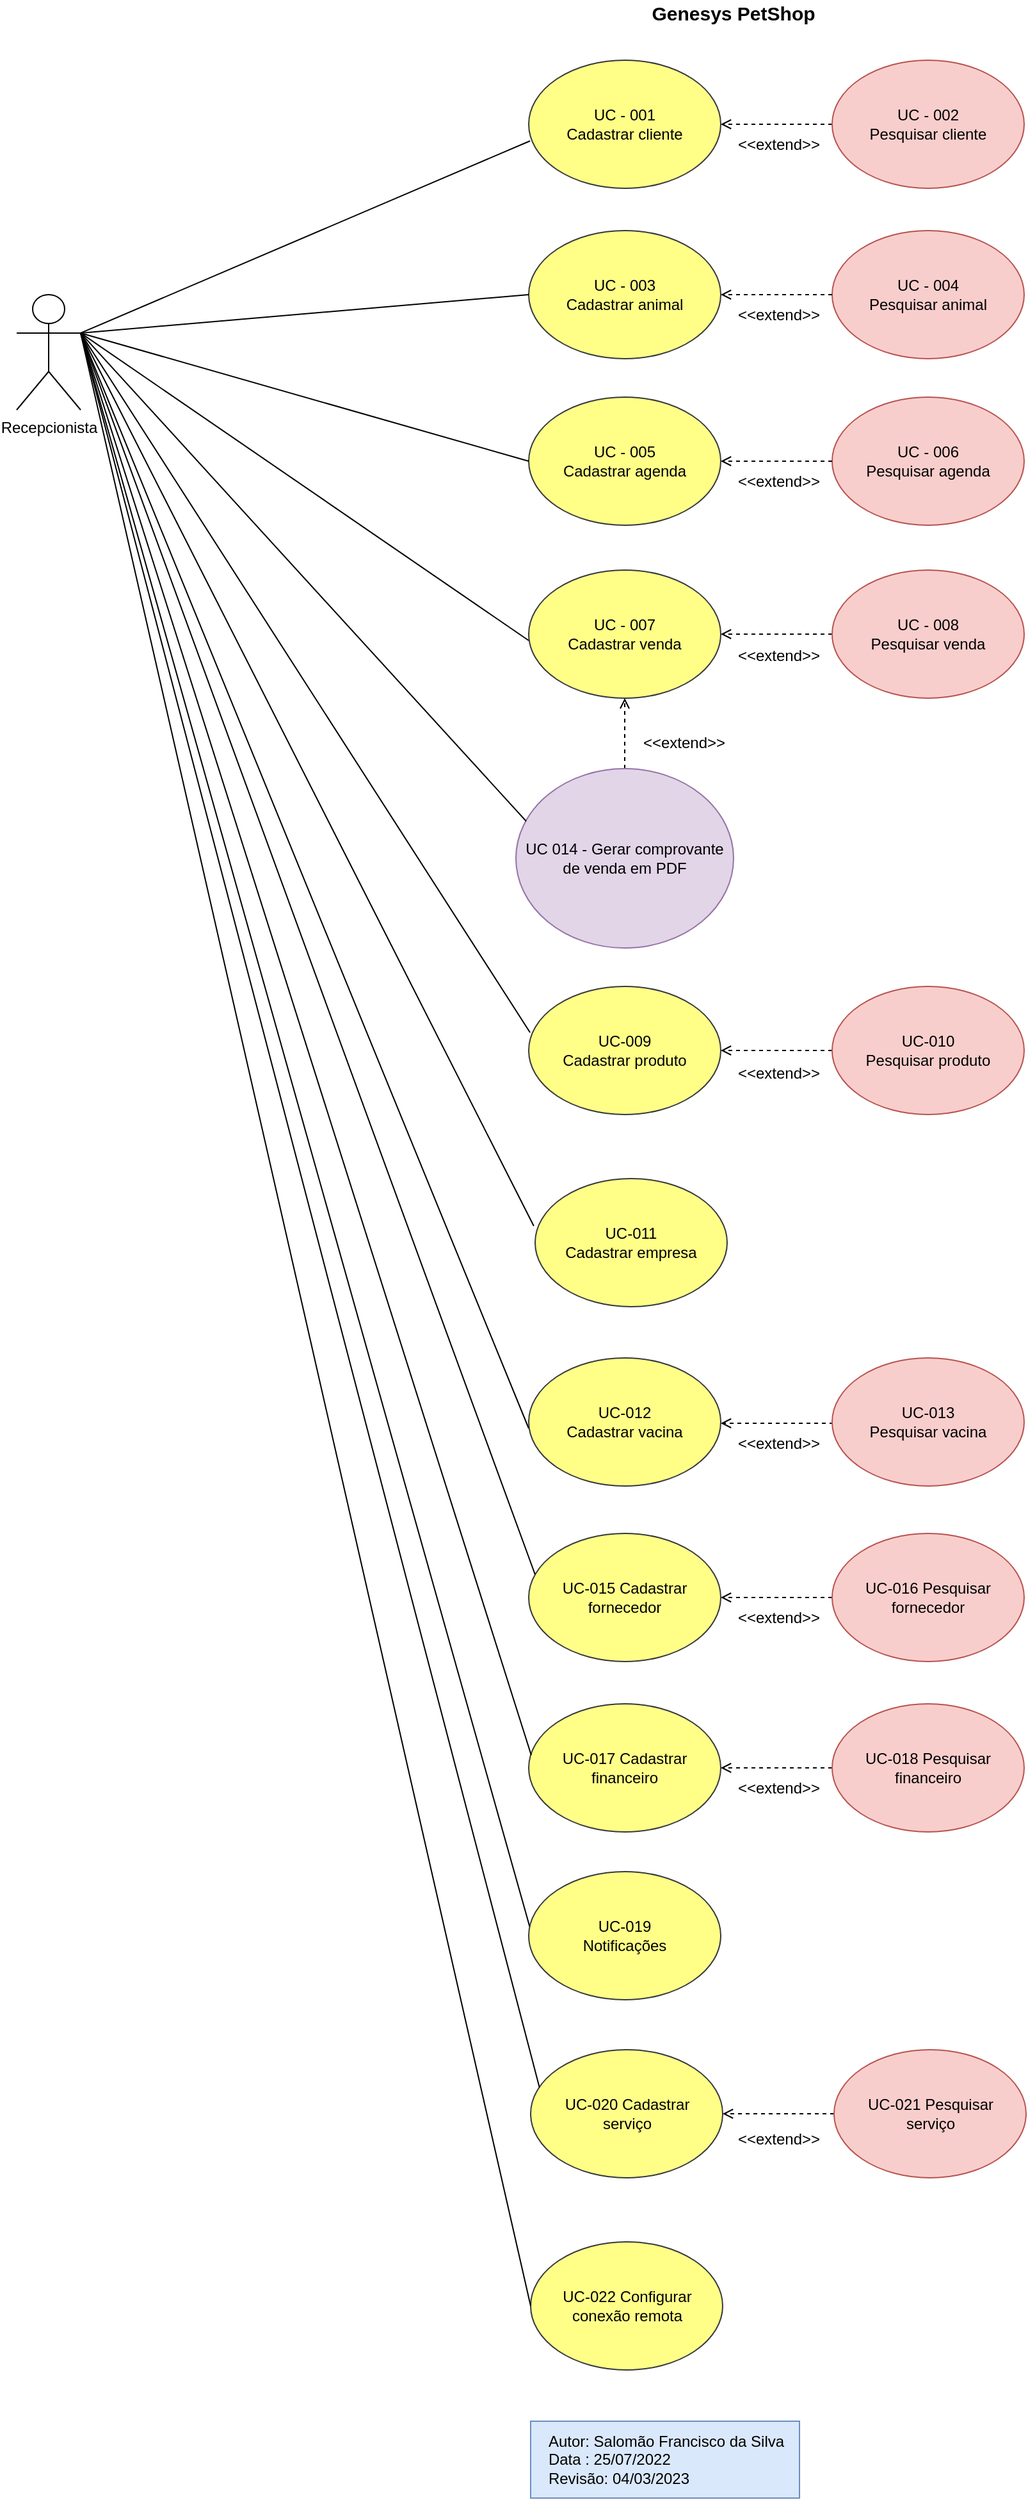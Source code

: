 <mxfile version="21.6.5" type="device">
  <diagram id="tQFxVSbKKZQ5qEw0nlMO" name="Página-1">
    <mxGraphModel dx="880" dy="532" grid="1" gridSize="10" guides="1" tooltips="1" connect="1" arrows="1" fold="1" page="1" pageScale="1" pageWidth="827" pageHeight="1169" math="0" shadow="0">
      <root>
        <mxCell id="0" />
        <mxCell id="1" parent="0" />
        <mxCell id="YxqezjpBidYLE9lboMc1-1" value="UC - 001&lt;br&gt;Cadastrar cliente" style="ellipse;whiteSpace=wrap;html=1;fillColor=#ffff88;strokeColor=#36393d;" parent="1" vertex="1">
          <mxGeometry x="440" y="77" width="150" height="100" as="geometry" />
        </mxCell>
        <mxCell id="YxqezjpBidYLE9lboMc1-5" value="Recepcionista" style="shape=umlActor;verticalLabelPosition=bottom;verticalAlign=top;html=1;outlineConnect=0;" parent="1" vertex="1">
          <mxGeometry x="40" y="260" width="50" height="90" as="geometry" />
        </mxCell>
        <mxCell id="YxqezjpBidYLE9lboMc1-6" value="" style="endArrow=none;html=1;entryX=0.007;entryY=0.63;entryDx=0;entryDy=0;entryPerimeter=0;exitX=1;exitY=0.333;exitDx=0;exitDy=0;exitPerimeter=0;" parent="1" source="YxqezjpBidYLE9lboMc1-5" target="YxqezjpBidYLE9lboMc1-1" edge="1">
          <mxGeometry width="50" height="50" relative="1" as="geometry">
            <mxPoint x="250" y="220" as="sourcePoint" />
            <mxPoint x="440" y="140" as="targetPoint" />
          </mxGeometry>
        </mxCell>
        <mxCell id="YxqezjpBidYLE9lboMc1-10" value="&lt;font style=&quot;font-size: 15px&quot;&gt;&lt;b&gt;Genesys PetShop&lt;/b&gt;&lt;/font&gt;" style="text;html=1;strokeColor=none;fillColor=none;align=center;verticalAlign=middle;whiteSpace=wrap;rounded=0;" parent="1" vertex="1">
          <mxGeometry x="380" y="30" width="440" height="20" as="geometry" />
        </mxCell>
        <mxCell id="YxqezjpBidYLE9lboMc1-11" style="edgeStyle=orthogonalEdgeStyle;rounded=0;orthogonalLoop=1;jettySize=auto;html=1;entryX=1;entryY=0.5;entryDx=0;entryDy=0;endArrow=open;endFill=0;dashed=1;" parent="1" source="YxqezjpBidYLE9lboMc1-12" target="YxqezjpBidYLE9lboMc1-1" edge="1">
          <mxGeometry relative="1" as="geometry" />
        </mxCell>
        <mxCell id="YxqezjpBidYLE9lboMc1-12" value="UC - 002&lt;br&gt;Pesquisar cliente" style="ellipse;whiteSpace=wrap;html=1;fillColor=#f8cecc;strokeColor=#b85450;" parent="1" vertex="1">
          <mxGeometry x="677" y="77" width="150" height="100" as="geometry" />
        </mxCell>
        <mxCell id="YxqezjpBidYLE9lboMc1-13" style="edgeStyle=orthogonalEdgeStyle;rounded=0;orthogonalLoop=1;jettySize=auto;html=1;entryX=1;entryY=0.5;entryDx=0;entryDy=0;endArrow=none;endFill=0;" parent="1" edge="1">
          <mxGeometry relative="1" as="geometry">
            <mxPoint x="470" y="357" as="targetPoint" />
          </mxGeometry>
        </mxCell>
        <mxCell id="YxqezjpBidYLE9lboMc1-15" value="&lt;div style=&quot;text-align: left&quot;&gt;&lt;span&gt;Autor: Salomão Francisco da Silva&lt;/span&gt;&lt;/div&gt;&lt;div style=&quot;text-align: left&quot;&gt;&lt;span&gt;Data : 25/07/2022&lt;/span&gt;&lt;/div&gt;&lt;div style=&quot;text-align: left&quot;&gt;Revisão: 04/03/2023&lt;/div&gt;" style="text;html=1;align=center;verticalAlign=middle;resizable=0;points=[];autosize=1;fillColor=#dae8fc;strokeColor=#6c8ebf;" parent="1" vertex="1">
          <mxGeometry x="441.5" y="1920" width="210" height="60" as="geometry" />
        </mxCell>
        <mxCell id="YxqezjpBidYLE9lboMc1-24" style="edgeStyle=orthogonalEdgeStyle;rounded=0;orthogonalLoop=1;jettySize=auto;html=1;entryX=0;entryY=0.5;entryDx=0;entryDy=0;endArrow=none;endFill=0;" parent="1" edge="1">
          <mxGeometry relative="1" as="geometry">
            <mxPoint x="470" y="803" as="sourcePoint" />
          </mxGeometry>
        </mxCell>
        <mxCell id="YxqezjpBidYLE9lboMc1-28" style="edgeStyle=orthogonalEdgeStyle;rounded=0;orthogonalLoop=1;jettySize=auto;html=1;entryX=0;entryY=0.5;entryDx=0;entryDy=0;endArrow=none;endFill=0;" parent="1" edge="1">
          <mxGeometry relative="1" as="geometry">
            <mxPoint x="470" y="917" as="sourcePoint" />
          </mxGeometry>
        </mxCell>
        <mxCell id="YxqezjpBidYLE9lboMc1-34" value="UC - 003&lt;br&gt;Cadastrar animal" style="ellipse;whiteSpace=wrap;html=1;fillColor=#ffff88;strokeColor=#36393d;" parent="1" vertex="1">
          <mxGeometry x="440" y="210" width="150" height="100" as="geometry" />
        </mxCell>
        <mxCell id="YxqezjpBidYLE9lboMc1-35" value="UC - 004&lt;br&gt;Pesquisar animal" style="ellipse;whiteSpace=wrap;html=1;fillColor=#f8cecc;strokeColor=#b85450;" parent="1" vertex="1">
          <mxGeometry x="677" y="210" width="150" height="100" as="geometry" />
        </mxCell>
        <mxCell id="YxqezjpBidYLE9lboMc1-36" style="edgeStyle=orthogonalEdgeStyle;rounded=0;orthogonalLoop=1;jettySize=auto;html=1;entryX=1;entryY=0.5;entryDx=0;entryDy=0;endArrow=open;endFill=0;dashed=1;" parent="1" source="YxqezjpBidYLE9lboMc1-35" target="YxqezjpBidYLE9lboMc1-34" edge="1">
          <mxGeometry relative="1" as="geometry" />
        </mxCell>
        <mxCell id="YxqezjpBidYLE9lboMc1-37" value="" style="endArrow=none;html=1;entryX=0;entryY=0.5;entryDx=0;entryDy=0;exitX=1;exitY=0.333;exitDx=0;exitDy=0;exitPerimeter=0;" parent="1" source="YxqezjpBidYLE9lboMc1-5" target="YxqezjpBidYLE9lboMc1-34" edge="1">
          <mxGeometry width="50" height="50" relative="1" as="geometry">
            <mxPoint x="250" y="220" as="sourcePoint" />
            <mxPoint x="440" y="277" as="targetPoint" />
          </mxGeometry>
        </mxCell>
        <mxCell id="Cub7JUL8dpiAMN9NoVPt-1" value="UC - 005&lt;br&gt;Cadastrar agenda" style="ellipse;whiteSpace=wrap;html=1;fillColor=#ffff88;strokeColor=#36393d;" parent="1" vertex="1">
          <mxGeometry x="440" y="340" width="150" height="100" as="geometry" />
        </mxCell>
        <mxCell id="Cub7JUL8dpiAMN9NoVPt-2" value="UC - 006&lt;br&gt;Pesquisar agenda" style="ellipse;whiteSpace=wrap;html=1;fillColor=#f8cecc;strokeColor=#b85450;" parent="1" vertex="1">
          <mxGeometry x="677" y="340" width="150" height="100" as="geometry" />
        </mxCell>
        <mxCell id="Cub7JUL8dpiAMN9NoVPt-3" style="edgeStyle=orthogonalEdgeStyle;rounded=0;orthogonalLoop=1;jettySize=auto;html=1;entryX=1;entryY=0.5;entryDx=0;entryDy=0;endArrow=open;endFill=0;dashed=1;" parent="1" source="Cub7JUL8dpiAMN9NoVPt-2" target="Cub7JUL8dpiAMN9NoVPt-1" edge="1">
          <mxGeometry relative="1" as="geometry" />
        </mxCell>
        <mxCell id="Cub7JUL8dpiAMN9NoVPt-4" value="" style="endArrow=none;html=1;entryX=0;entryY=0.5;entryDx=0;entryDy=0;exitX=1;exitY=0.333;exitDx=0;exitDy=0;exitPerimeter=0;" parent="1" source="YxqezjpBidYLE9lboMc1-5" target="Cub7JUL8dpiAMN9NoVPt-1" edge="1">
          <mxGeometry width="50" height="50" relative="1" as="geometry">
            <mxPoint x="250" y="220" as="sourcePoint" />
            <mxPoint x="450" y="270" as="targetPoint" />
          </mxGeometry>
        </mxCell>
        <mxCell id="JPexp3qtp5KdY5VzEhq1-1" value="UC - 007&lt;br&gt;Cadastrar venda" style="ellipse;whiteSpace=wrap;html=1;fillColor=#ffff88;strokeColor=#36393d;" parent="1" vertex="1">
          <mxGeometry x="440" y="475" width="150" height="100" as="geometry" />
        </mxCell>
        <mxCell id="657BVYcHnYqltQ0i0XoH-2" style="edgeStyle=orthogonalEdgeStyle;rounded=0;orthogonalLoop=1;jettySize=auto;html=1;entryX=1;entryY=0.5;entryDx=0;entryDy=0;dashed=1;endArrow=open;endFill=0;" parent="1" source="JPexp3qtp5KdY5VzEhq1-2" target="JPexp3qtp5KdY5VzEhq1-1" edge="1">
          <mxGeometry relative="1" as="geometry" />
        </mxCell>
        <mxCell id="JPexp3qtp5KdY5VzEhq1-2" value="UC - 008&lt;br&gt;Pesquisar venda" style="ellipse;whiteSpace=wrap;html=1;fillColor=#f8cecc;strokeColor=#b85450;" parent="1" vertex="1">
          <mxGeometry x="677" y="475" width="150" height="100" as="geometry" />
        </mxCell>
        <mxCell id="JPexp3qtp5KdY5VzEhq1-4" value="" style="endArrow=none;html=1;rounded=0;exitX=0;exitY=0.55;exitDx=0;exitDy=0;exitPerimeter=0;entryX=1;entryY=0.333;entryDx=0;entryDy=0;entryPerimeter=0;" parent="1" source="JPexp3qtp5KdY5VzEhq1-1" target="YxqezjpBidYLE9lboMc1-5" edge="1">
          <mxGeometry width="50" height="50" relative="1" as="geometry">
            <mxPoint x="320" y="350" as="sourcePoint" />
            <mxPoint x="250" y="220" as="targetPoint" />
          </mxGeometry>
        </mxCell>
        <mxCell id="402y7jPxNAECp9g6GM-7-3" value="" style="endArrow=none;html=1;rounded=0;exitX=0;exitY=0.55;exitDx=0;exitDy=0;exitPerimeter=0;entryX=1;entryY=0.333;entryDx=0;entryDy=0;entryPerimeter=0;" parent="1" source="402y7jPxNAECp9g6GM-7-4" target="YxqezjpBidYLE9lboMc1-5" edge="1">
          <mxGeometry width="50" height="50" relative="1" as="geometry">
            <mxPoint x="320" y="477.5" as="sourcePoint" />
            <mxPoint x="250" y="220" as="targetPoint" />
          </mxGeometry>
        </mxCell>
        <mxCell id="402y7jPxNAECp9g6GM-7-4" value="UC-012 &lt;br&gt;Cadastrar vacina" style="ellipse;whiteSpace=wrap;html=1;fillColor=#ffff88;strokeColor=#36393d;" parent="1" vertex="1">
          <mxGeometry x="440" y="1090" width="150" height="100" as="geometry" />
        </mxCell>
        <mxCell id="657BVYcHnYqltQ0i0XoH-7" style="edgeStyle=orthogonalEdgeStyle;rounded=0;orthogonalLoop=1;jettySize=auto;html=1;entryX=1;entryY=0.5;entryDx=0;entryDy=0;dashed=1;endArrow=open;endFill=0;" parent="1" edge="1">
          <mxGeometry relative="1" as="geometry">
            <mxPoint x="720" y="1141" as="sourcePoint" />
            <mxPoint x="590" y="1141" as="targetPoint" />
          </mxGeometry>
        </mxCell>
        <mxCell id="402y7jPxNAECp9g6GM-7-6" value="UC-013 &lt;br&gt;Pesquisar vacina" style="ellipse;whiteSpace=wrap;html=1;fillColor=#f8cecc;strokeColor=#b85450;" parent="1" vertex="1">
          <mxGeometry x="677" y="1090" width="150" height="100" as="geometry" />
        </mxCell>
        <mxCell id="657BVYcHnYqltQ0i0XoH-22" style="edgeStyle=orthogonalEdgeStyle;rounded=0;orthogonalLoop=1;jettySize=auto;html=1;entryX=0.5;entryY=1;entryDx=0;entryDy=0;endArrow=open;endFill=0;dashed=1;" parent="1" source="NOYukPaWQ7m34npIKvg9-1" target="JPexp3qtp5KdY5VzEhq1-1" edge="1">
          <mxGeometry relative="1" as="geometry" />
        </mxCell>
        <mxCell id="NOYukPaWQ7m34npIKvg9-1" value="UC 014 -&amp;nbsp;Gerar comprovante de venda em PDF" style="ellipse;whiteSpace=wrap;html=1;fillColor=#e1d5e7;strokeColor=#9673a6;" parent="1" vertex="1">
          <mxGeometry x="430" y="630" width="170" height="140" as="geometry" />
        </mxCell>
        <mxCell id="NOYukPaWQ7m34npIKvg9-2" value="" style="endArrow=none;html=1;rounded=0;exitX=0.047;exitY=0.293;exitDx=0;exitDy=0;exitPerimeter=0;entryX=1;entryY=0.333;entryDx=0;entryDy=0;entryPerimeter=0;" parent="1" source="NOYukPaWQ7m34npIKvg9-1" target="YxqezjpBidYLE9lboMc1-5" edge="1">
          <mxGeometry width="50" height="50" relative="1" as="geometry">
            <mxPoint x="390" y="460" as="sourcePoint" />
            <mxPoint x="250" y="220" as="targetPoint" />
          </mxGeometry>
        </mxCell>
        <mxCell id="NOYukPaWQ7m34npIKvg9-5" value="&amp;lt;&amp;lt;extend&amp;gt;&amp;gt;" style="text;html=1;align=center;verticalAlign=middle;resizable=0;points=[];autosize=1;" parent="1" vertex="1">
          <mxGeometry x="521" y="600" width="80" height="20" as="geometry" />
        </mxCell>
        <mxCell id="657BVYcHnYqltQ0i0XoH-3" value="&amp;lt;&amp;lt;extend&amp;gt;&amp;gt;" style="text;html=1;align=center;verticalAlign=middle;resizable=0;points=[];autosize=1;strokeColor=none;fillColor=none;" parent="1" vertex="1">
          <mxGeometry x="595" y="133" width="80" height="20" as="geometry" />
        </mxCell>
        <mxCell id="657BVYcHnYqltQ0i0XoH-4" value="&amp;lt;&amp;lt;extend&amp;gt;&amp;gt;" style="text;html=1;align=center;verticalAlign=middle;resizable=0;points=[];autosize=1;strokeColor=none;fillColor=none;" parent="1" vertex="1">
          <mxGeometry x="595" y="266" width="80" height="20" as="geometry" />
        </mxCell>
        <mxCell id="657BVYcHnYqltQ0i0XoH-5" value="&amp;lt;&amp;lt;extend&amp;gt;&amp;gt;" style="text;html=1;align=center;verticalAlign=middle;resizable=0;points=[];autosize=1;strokeColor=none;fillColor=none;" parent="1" vertex="1">
          <mxGeometry x="595" y="396" width="80" height="20" as="geometry" />
        </mxCell>
        <mxCell id="657BVYcHnYqltQ0i0XoH-6" value="&amp;lt;&amp;lt;extend&amp;gt;&amp;gt;" style="text;html=1;align=center;verticalAlign=middle;resizable=0;points=[];autosize=1;strokeColor=none;fillColor=none;" parent="1" vertex="1">
          <mxGeometry x="595" y="532" width="80" height="20" as="geometry" />
        </mxCell>
        <mxCell id="657BVYcHnYqltQ0i0XoH-8" value="&amp;lt;&amp;lt;extend&amp;gt;&amp;gt;" style="text;html=1;align=center;verticalAlign=middle;resizable=0;points=[];autosize=1;strokeColor=none;fillColor=none;" parent="1" vertex="1">
          <mxGeometry x="595" y="1147" width="80" height="20" as="geometry" />
        </mxCell>
        <mxCell id="657BVYcHnYqltQ0i0XoH-9" value="UC-015 Cadastrar fornecedor" style="ellipse;whiteSpace=wrap;html=1;fillColor=#ffff88;strokeColor=#36393d;" parent="1" vertex="1">
          <mxGeometry x="440" y="1227" width="150" height="100" as="geometry" />
        </mxCell>
        <mxCell id="657BVYcHnYqltQ0i0XoH-10" style="edgeStyle=orthogonalEdgeStyle;rounded=0;orthogonalLoop=1;jettySize=auto;html=1;entryX=1;entryY=0.5;entryDx=0;entryDy=0;dashed=1;endArrow=open;endFill=0;" parent="1" source="657BVYcHnYqltQ0i0XoH-11" target="657BVYcHnYqltQ0i0XoH-9" edge="1">
          <mxGeometry relative="1" as="geometry" />
        </mxCell>
        <mxCell id="657BVYcHnYqltQ0i0XoH-11" value="UC-016 Pesquisar fornecedor" style="ellipse;whiteSpace=wrap;html=1;fillColor=#f8cecc;strokeColor=#b85450;" parent="1" vertex="1">
          <mxGeometry x="677" y="1227" width="150" height="100" as="geometry" />
        </mxCell>
        <mxCell id="657BVYcHnYqltQ0i0XoH-12" value="&amp;lt;&amp;lt;extend&amp;gt;&amp;gt;" style="text;html=1;align=center;verticalAlign=middle;resizable=0;points=[];autosize=1;strokeColor=none;fillColor=none;" parent="1" vertex="1">
          <mxGeometry x="595" y="1283" width="80" height="20" as="geometry" />
        </mxCell>
        <mxCell id="657BVYcHnYqltQ0i0XoH-13" value="" style="endArrow=none;html=1;rounded=0;entryX=1;entryY=0.333;entryDx=0;entryDy=0;entryPerimeter=0;exitX=0.033;exitY=0.32;exitDx=0;exitDy=0;exitPerimeter=0;" parent="1" source="657BVYcHnYqltQ0i0XoH-9" target="YxqezjpBidYLE9lboMc1-5" edge="1">
          <mxGeometry width="50" height="50" relative="1" as="geometry">
            <mxPoint x="450" y="1000" as="sourcePoint" />
            <mxPoint x="250" y="220" as="targetPoint" />
          </mxGeometry>
        </mxCell>
        <mxCell id="657BVYcHnYqltQ0i0XoH-14" value="UC-017 Cadastrar financeiro" style="ellipse;whiteSpace=wrap;html=1;fillColor=#ffff88;strokeColor=#36393d;" parent="1" vertex="1">
          <mxGeometry x="440" y="1360" width="150" height="100" as="geometry" />
        </mxCell>
        <mxCell id="657BVYcHnYqltQ0i0XoH-15" style="edgeStyle=orthogonalEdgeStyle;rounded=0;orthogonalLoop=1;jettySize=auto;html=1;entryX=1;entryY=0.5;entryDx=0;entryDy=0;dashed=1;endArrow=open;endFill=0;" parent="1" source="657BVYcHnYqltQ0i0XoH-16" target="657BVYcHnYqltQ0i0XoH-14" edge="1">
          <mxGeometry relative="1" as="geometry" />
        </mxCell>
        <mxCell id="657BVYcHnYqltQ0i0XoH-16" value="UC-018 Pesquisar financeiro" style="ellipse;whiteSpace=wrap;html=1;fillColor=#f8cecc;strokeColor=#b85450;" parent="1" vertex="1">
          <mxGeometry x="677" y="1360" width="150" height="100" as="geometry" />
        </mxCell>
        <mxCell id="657BVYcHnYqltQ0i0XoH-17" value="&amp;lt;&amp;lt;extend&amp;gt;&amp;gt;" style="text;html=1;align=center;verticalAlign=middle;resizable=0;points=[];autosize=1;strokeColor=none;fillColor=none;" parent="1" vertex="1">
          <mxGeometry x="595" y="1416" width="80" height="20" as="geometry" />
        </mxCell>
        <mxCell id="657BVYcHnYqltQ0i0XoH-18" value="" style="endArrow=none;html=1;rounded=0;exitX=0.013;exitY=0.4;exitDx=0;exitDy=0;exitPerimeter=0;" parent="1" source="657BVYcHnYqltQ0i0XoH-14" edge="1">
          <mxGeometry width="50" height="50" relative="1" as="geometry">
            <mxPoint x="510" y="1150" as="sourcePoint" />
            <mxPoint x="90" y="290" as="targetPoint" />
          </mxGeometry>
        </mxCell>
        <mxCell id="657BVYcHnYqltQ0i0XoH-20" value="" style="endArrow=none;html=1;rounded=0;exitX=0.007;exitY=0.44;exitDx=0;exitDy=0;exitPerimeter=0;" parent="1" source="657BVYcHnYqltQ0i0XoH-21" edge="1">
          <mxGeometry width="50" height="50" relative="1" as="geometry">
            <mxPoint x="450.05" y="1350" as="sourcePoint" />
            <mxPoint x="90" y="290" as="targetPoint" />
          </mxGeometry>
        </mxCell>
        <mxCell id="657BVYcHnYqltQ0i0XoH-21" value="UC-019 &lt;br&gt;Notificações" style="ellipse;whiteSpace=wrap;html=1;fillColor=#ffff88;strokeColor=#36393d;" parent="1" vertex="1">
          <mxGeometry x="440" y="1491" width="150" height="100" as="geometry" />
        </mxCell>
        <mxCell id="HaS_QrncKNHMMceU__iD-1" value="UC-009 &lt;br&gt;Cadastrar produto" style="ellipse;whiteSpace=wrap;html=1;fillColor=#ffff88;strokeColor=#36393d;" parent="1" vertex="1">
          <mxGeometry x="440" y="800" width="150" height="100" as="geometry" />
        </mxCell>
        <mxCell id="HaS_QrncKNHMMceU__iD-3" style="edgeStyle=orthogonalEdgeStyle;rounded=0;orthogonalLoop=1;jettySize=auto;html=1;entryX=1;entryY=0.5;entryDx=0;entryDy=0;dashed=1;endArrow=open;endFill=0;" parent="1" source="HaS_QrncKNHMMceU__iD-2" target="HaS_QrncKNHMMceU__iD-1" edge="1">
          <mxGeometry relative="1" as="geometry" />
        </mxCell>
        <mxCell id="HaS_QrncKNHMMceU__iD-2" value="UC-010 &lt;br&gt;Pesquisar produto" style="ellipse;whiteSpace=wrap;html=1;fillColor=#f8cecc;strokeColor=#b85450;" parent="1" vertex="1">
          <mxGeometry x="677" y="800" width="150" height="100" as="geometry" />
        </mxCell>
        <mxCell id="HaS_QrncKNHMMceU__iD-4" value="UC-011 &lt;br&gt;Cadastrar empresa" style="ellipse;whiteSpace=wrap;html=1;fillColor=#ffff88;strokeColor=#36393d;" parent="1" vertex="1">
          <mxGeometry x="445" y="950" width="150" height="100" as="geometry" />
        </mxCell>
        <mxCell id="HaS_QrncKNHMMceU__iD-7" value="&amp;lt;&amp;lt;extend&amp;gt;&amp;gt;" style="text;html=1;align=center;verticalAlign=middle;resizable=0;points=[];autosize=1;strokeColor=none;fillColor=none;" parent="1" vertex="1">
          <mxGeometry x="595" y="858" width="80" height="20" as="geometry" />
        </mxCell>
        <mxCell id="HaS_QrncKNHMMceU__iD-9" value="" style="endArrow=none;html=1;rounded=0;exitX=0.007;exitY=0.36;exitDx=0;exitDy=0;exitPerimeter=0;" parent="1" source="HaS_QrncKNHMMceU__iD-1" edge="1">
          <mxGeometry width="50" height="50" relative="1" as="geometry">
            <mxPoint x="560" y="830" as="sourcePoint" />
            <mxPoint x="90" y="290" as="targetPoint" />
          </mxGeometry>
        </mxCell>
        <mxCell id="HaS_QrncKNHMMceU__iD-10" value="" style="endArrow=none;html=1;rounded=0;exitX=-0.007;exitY=0.37;exitDx=0;exitDy=0;exitPerimeter=0;" parent="1" source="HaS_QrncKNHMMceU__iD-4" edge="1">
          <mxGeometry width="50" height="50" relative="1" as="geometry">
            <mxPoint x="450" y="980" as="sourcePoint" />
            <mxPoint x="90" y="290" as="targetPoint" />
          </mxGeometry>
        </mxCell>
        <mxCell id="_2r__GrE4IwwcdhMYCFK-1" value="UC-020 Cadastrar &lt;br&gt;serviço" style="ellipse;whiteSpace=wrap;html=1;fillColor=#ffff88;strokeColor=#36393d;" parent="1" vertex="1">
          <mxGeometry x="441.5" y="1630" width="150" height="100" as="geometry" />
        </mxCell>
        <mxCell id="_2r__GrE4IwwcdhMYCFK-3" style="edgeStyle=orthogonalEdgeStyle;rounded=0;orthogonalLoop=1;jettySize=auto;html=1;entryX=1;entryY=0.5;entryDx=0;entryDy=0;endArrow=open;endFill=0;dashed=1;" parent="1" source="_2r__GrE4IwwcdhMYCFK-2" target="_2r__GrE4IwwcdhMYCFK-1" edge="1">
          <mxGeometry relative="1" as="geometry" />
        </mxCell>
        <mxCell id="_2r__GrE4IwwcdhMYCFK-2" value="UC-021 Pesquisar &lt;br&gt;serviço" style="ellipse;whiteSpace=wrap;html=1;fillColor=#f8cecc;strokeColor=#b85450;" parent="1" vertex="1">
          <mxGeometry x="678.5" y="1630" width="150" height="100" as="geometry" />
        </mxCell>
        <mxCell id="_2r__GrE4IwwcdhMYCFK-4" value="&amp;lt;&amp;lt;extend&amp;gt;&amp;gt;" style="text;html=1;align=center;verticalAlign=middle;resizable=0;points=[];autosize=1;strokeColor=none;fillColor=none;" parent="1" vertex="1">
          <mxGeometry x="590" y="1685" width="90" height="30" as="geometry" />
        </mxCell>
        <mxCell id="_2r__GrE4IwwcdhMYCFK-5" value="" style="endArrow=none;html=1;rounded=0;exitX=0.046;exitY=0.295;exitDx=0;exitDy=0;exitPerimeter=0;" parent="1" source="_2r__GrE4IwwcdhMYCFK-1" edge="1">
          <mxGeometry width="50" height="50" relative="1" as="geometry">
            <mxPoint x="440" y="1670" as="sourcePoint" />
            <mxPoint x="90" y="290" as="targetPoint" />
          </mxGeometry>
        </mxCell>
        <mxCell id="op462CXehhHtRIn_OU8Q-1" value="UC-022 Configurar conexão remota" style="ellipse;whiteSpace=wrap;html=1;fillColor=#ffff88;strokeColor=#36393d;" parent="1" vertex="1">
          <mxGeometry x="441.5" y="1780" width="150" height="100" as="geometry" />
        </mxCell>
        <mxCell id="op462CXehhHtRIn_OU8Q-2" value="" style="endArrow=none;html=1;rounded=0;exitX=0;exitY=0.5;exitDx=0;exitDy=0;" parent="1" source="op462CXehhHtRIn_OU8Q-1" edge="1">
          <mxGeometry width="50" height="50" relative="1" as="geometry">
            <mxPoint x="458" y="1670" as="sourcePoint" />
            <mxPoint x="90" y="290" as="targetPoint" />
          </mxGeometry>
        </mxCell>
      </root>
    </mxGraphModel>
  </diagram>
</mxfile>

